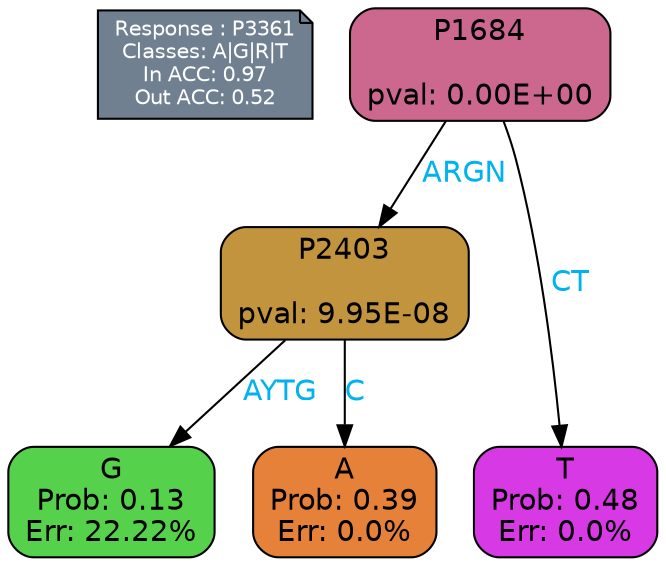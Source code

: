 digraph Tree {
node [shape=box, style="filled, rounded", color="black", fontname=helvetica] ;
graph [ranksep=equally, splines=polylines, bgcolor=transparent, dpi=600] ;
edge [fontname=helvetica] ;
LEGEND [label="Response : P3361
Classes: A|G|R|T
In ACC: 0.97
Out ACC: 0.52
",shape=note,align=left,style=filled,fillcolor="slategray",fontcolor="white",fontsize=10];1 [label="P1684

pval: 0.00E+00", fillcolor="#cc688d"] ;
2 [label="P2403

pval: 9.95E-08", fillcolor="#c2943d"] ;
3 [label="G
Prob: 0.13
Err: 22.22%", fillcolor="#56d14c"] ;
4 [label="A
Prob: 0.39
Err: 0.0%", fillcolor="#e58139"] ;
5 [label="T
Prob: 0.48
Err: 0.0%", fillcolor="#d739e5"] ;
1 -> 2 [label="ARGN",fontcolor=deepskyblue2] ;
1 -> 5 [label="CT",fontcolor=deepskyblue2] ;
2 -> 3 [label="AYTG",fontcolor=deepskyblue2] ;
2 -> 4 [label="C",fontcolor=deepskyblue2] ;
{rank = same; 3;4;5;}{rank = same; LEGEND;1;}}